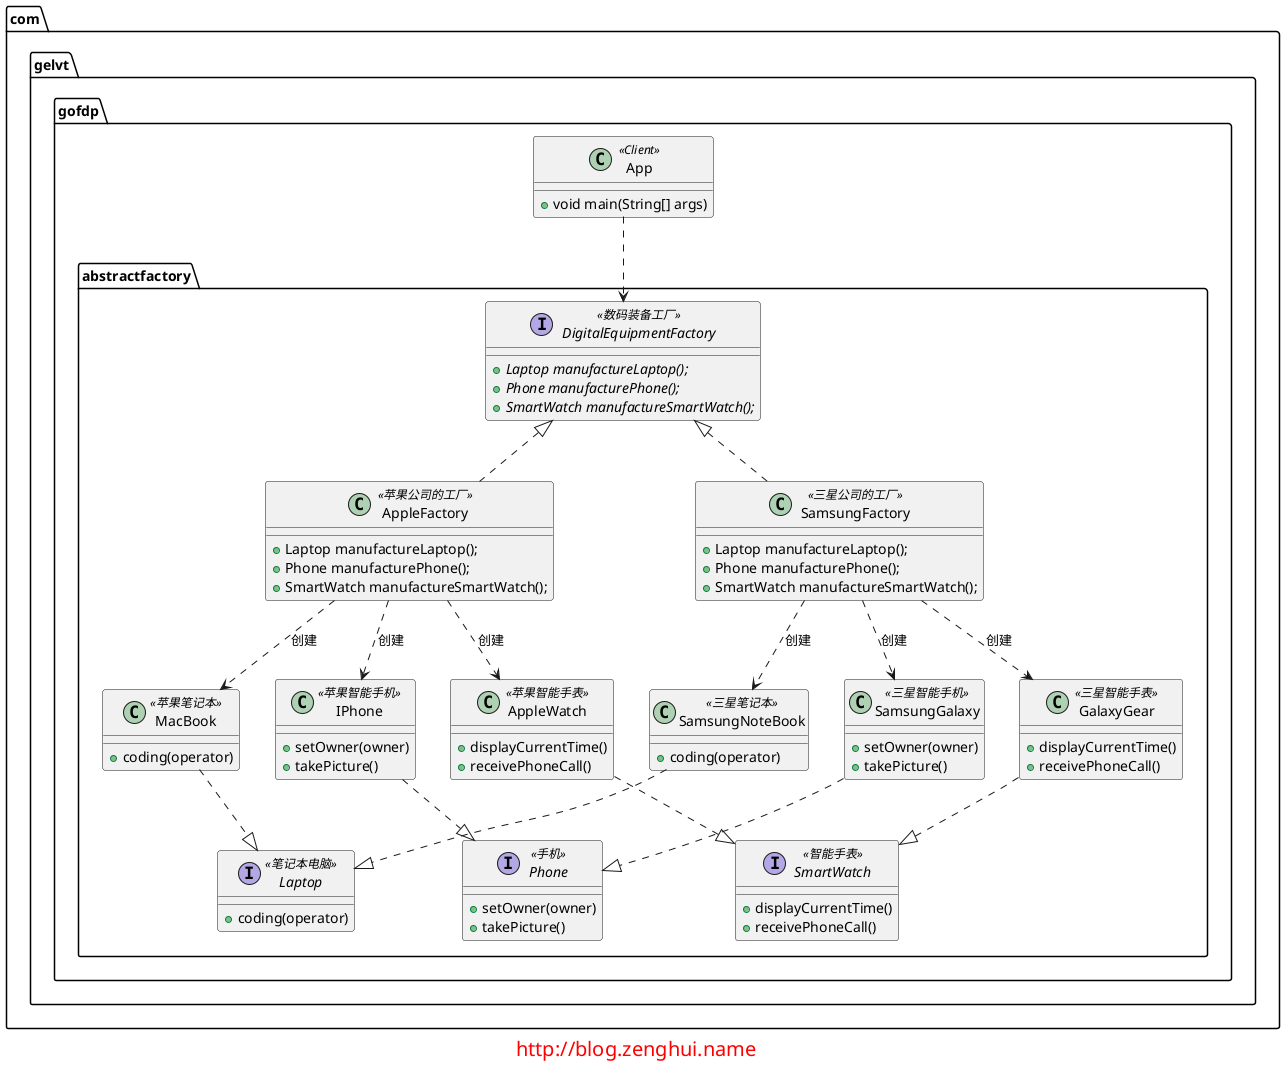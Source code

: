 @startuml

package com.gelvt.gofdp.abstractfactory{

    interface DigitalEquipmentFactory <<数码装备工厂>>{
        + {abstract} Laptop manufactureLaptop();
        + {abstract} Phone manufacturePhone();
        + {abstract} SmartWatch manufactureSmartWatch();
    }

    together {
        class AppleFactory <<苹果公司的工厂>> implements DigitalEquipmentFactory{
            + Laptop manufactureLaptop();
            + Phone manufacturePhone();
            + SmartWatch manufactureSmartWatch();
        }

        class MacBook <<苹果笔记本>>{
            + coding(operator)
        }

        class IPhone <<苹果智能手机>>{
            + setOwner(owner)
            + takePicture()
        }

        class AppleWatch <<苹果智能手表>>{
            + displayCurrentTime()
            + receivePhoneCall()
        }
    }

    together {
        class SamsungFactory <<三星公司的工厂>> implements DigitalEquipmentFactory{
            + Laptop manufactureLaptop();
            + Phone manufacturePhone();
            + SmartWatch manufactureSmartWatch();
        }

        class SamsungNoteBook <<三星笔记本>> {
            + coding(operator)
        }

        class SamsungGalaxy <<三星智能手机>> {
            + setOwner(owner)
            + takePicture()
        }

        class GalaxyGear <<三星智能手表>> {
            + displayCurrentTime()
            + receivePhoneCall()
        }
    }

    AppleFactory ..> MacBook : 创建
    AppleFactory ..> IPhone : 创建
    AppleFactory ..> AppleWatch : 创建

    SamsungFactory ..> SamsungNoteBook : 创建
    SamsungFactory ..> SamsungGalaxy : 创建
    SamsungFactory ..> GalaxyGear : 创建


    interface Laptop <<笔记本电脑>>{
        + coding(operator)
    }

    interface Phone <<手机>>{
        + setOwner(owner)
        + takePicture()
    }

    interface SmartWatch <<智能手表>>{
        + displayCurrentTime()
        + receivePhoneCall()
    }

    MacBook ..|> Laptop
    IPhone ..|> Phone
    AppleWatch ..|> SmartWatch

    SamsungNoteBook ..|> Laptop
    SamsungGalaxy ..|> Phone
    GalaxyGear ..|> SmartWatch
}

package com.gelvt.gofdp {
    class App <<Client>>{
        + void main(String[] args)
    }

}

App ..> DigitalEquipmentFactory

footer
<font size="20" color="red">http://blog.zenghui.name</font>
endfooter


@enduml